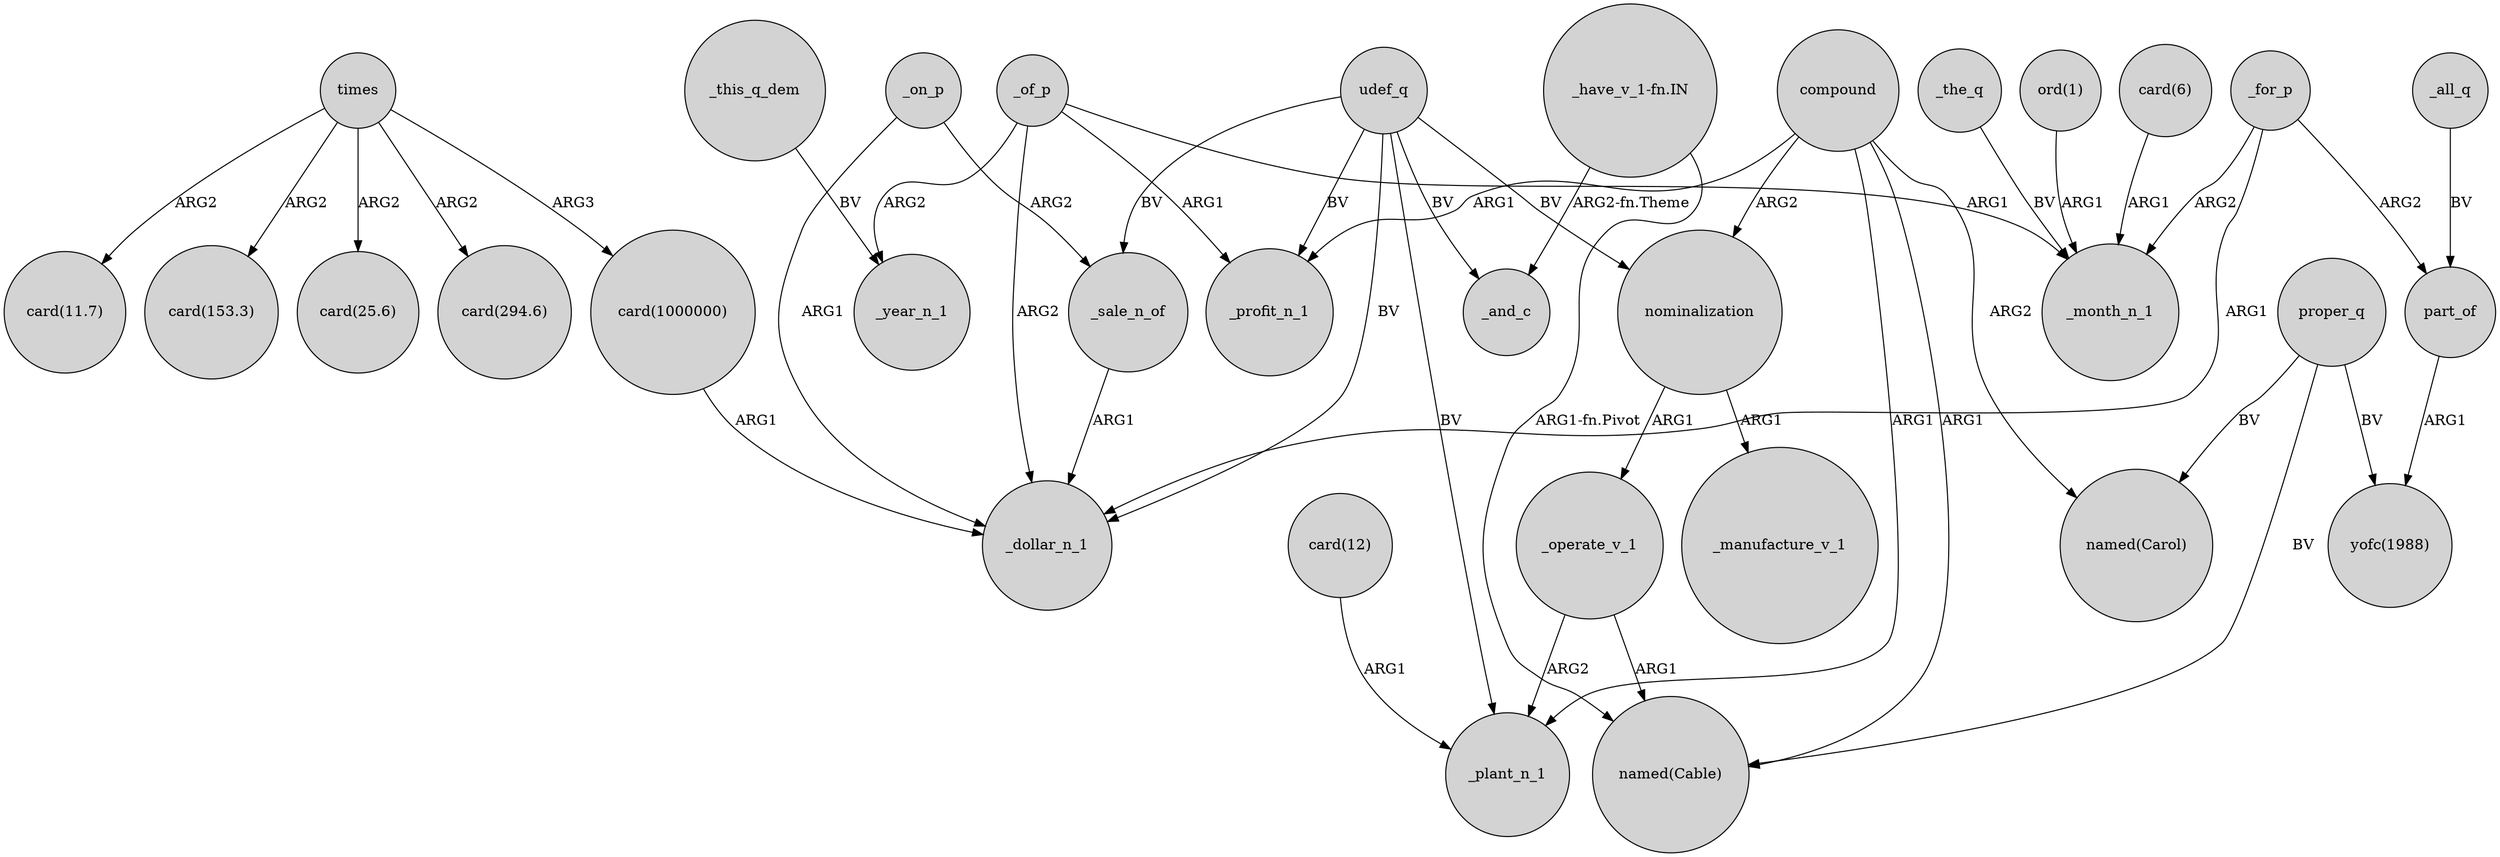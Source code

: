 digraph {
	node [shape=circle style=filled]
	_for_p -> _month_n_1 [label=ARG2]
	"card(1000000)" -> _dollar_n_1 [label=ARG1]
	nominalization -> _operate_v_1 [label=ARG1]
	times -> "card(294.6)" [label=ARG2]
	_all_q -> part_of [label=BV]
	_of_p -> _year_n_1 [label=ARG2]
	_on_p -> _dollar_n_1 [label=ARG1]
	compound -> _profit_n_1 [label=ARG1]
	times -> "card(11.7)" [label=ARG2]
	nominalization -> _manufacture_v_1 [label=ARG1]
	"_have_v_1-fn.IN" -> _and_c [label="ARG2-fn.Theme"]
	compound -> nominalization [label=ARG2]
	compound -> _plant_n_1 [label=ARG1]
	"_have_v_1-fn.IN" -> "named(Cable)" [label="ARG1-fn.Pivot"]
	proper_q -> "named(Carol)" [label=BV]
	part_of -> "yofc(1988)" [label=ARG1]
	_operate_v_1 -> "named(Cable)" [label=ARG1]
	times -> "card(153.3)" [label=ARG2]
	_for_p -> part_of [label=ARG2]
	_of_p -> _profit_n_1 [label=ARG1]
	_the_q -> _month_n_1 [label=BV]
	compound -> "named(Cable)" [label=ARG1]
	proper_q -> "named(Cable)" [label=BV]
	times -> "card(1000000)" [label=ARG3]
	proper_q -> "yofc(1988)" [label=BV]
	_for_p -> _dollar_n_1 [label=ARG1]
	_of_p -> _month_n_1 [label=ARG1]
	udef_q -> _plant_n_1 [label=BV]
	times -> "card(25.6)" [label=ARG2]
	_operate_v_1 -> _plant_n_1 [label=ARG2]
	_on_p -> _sale_n_of [label=ARG2]
	udef_q -> nominalization [label=BV]
	udef_q -> _sale_n_of [label=BV]
	_of_p -> _dollar_n_1 [label=ARG2]
	udef_q -> _profit_n_1 [label=BV]
	"ord(1)" -> _month_n_1 [label=ARG1]
	"card(6)" -> _month_n_1 [label=ARG1]
	udef_q -> _and_c [label=BV]
	compound -> "named(Carol)" [label=ARG2]
	"card(12)" -> _plant_n_1 [label=ARG1]
	udef_q -> _dollar_n_1 [label=BV]
	_sale_n_of -> _dollar_n_1 [label=ARG1]
	_this_q_dem -> _year_n_1 [label=BV]
}

